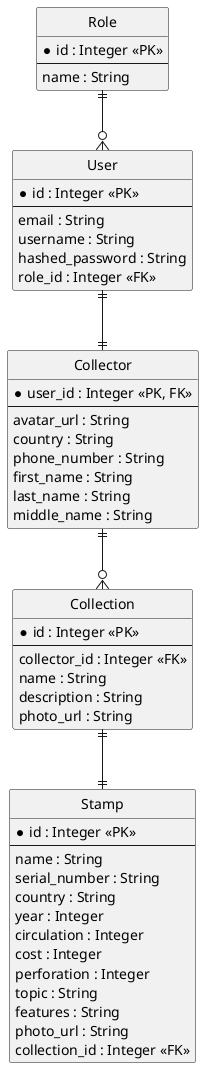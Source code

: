 @startuml
hide circle
skinparam linetype ortho

entity "User" as User {
  *id : Integer <<PK>>
  --
  email : String
  username : String
  hashed_password : String
  role_id : Integer <<FK>>
}

entity "Role" as Role {
  *id : Integer <<PK>>
  --
  name : String
}

entity "Collector" as Collector {
  *user_id : Integer <<PK, FK>>
  --
  avatar_url : String
  country : String
  phone_number : String
  first_name : String
  last_name : String
  middle_name : String
}

entity "Collection" as Collection {
  *id : Integer <<PK>>
  --
  collector_id : Integer <<FK>>
  name : String
  description : String
  photo_url : String
}

entity "Stamp" as Stamp {
  *id : Integer <<PK>>
  --
  name : String
  serial_number : String
  country : String
  year : Integer
  circulation : Integer
  cost : Integer
  perforation : Integer
  topic : String
  features : String
  photo_url : String
  collection_id : Integer <<FK>>
}

Role ||--o{ User
User ||--|| Collector
Collector ||--o{ Collection
Collection ||--|| Stamp

@enduml
